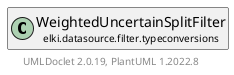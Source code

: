@startuml
    remove .*\.(Instance|Par|Parameterizer|Factory)$
    set namespaceSeparator none
    hide empty fields
    hide empty methods

    class "<size:14>WeightedUncertainSplitFilter.Par\n<size:10>elki.datasource.filter.typeconversions" as elki.datasource.filter.typeconversions.WeightedUncertainSplitFilter.Par [[WeightedUncertainSplitFilter.Par.html]] {
        {static} +DIM_ID: OptionID
        {static} +PROBCOL_ID: OptionID
        #dims: int
        #probcol: int
        +configure(Parameterization): void
        +make(): WeightedUncertainSplitFilter
    }

    interface "<size:14>Parameterizer\n<size:10>elki.utilities.optionhandling" as elki.utilities.optionhandling.Parameterizer [[../../../utilities/optionhandling/Parameterizer.html]] {
        {abstract} +make(): Object
    }
    class "<size:14>WeightedUncertainSplitFilter\n<size:10>elki.datasource.filter.typeconversions" as elki.datasource.filter.typeconversions.WeightedUncertainSplitFilter [[WeightedUncertainSplitFilter.html]]

    elki.utilities.optionhandling.Parameterizer <|.. elki.datasource.filter.typeconversions.WeightedUncertainSplitFilter.Par
    elki.datasource.filter.typeconversions.WeightedUncertainSplitFilter +-- elki.datasource.filter.typeconversions.WeightedUncertainSplitFilter.Par

    center footer UMLDoclet 2.0.19, PlantUML 1.2022.8
@enduml
